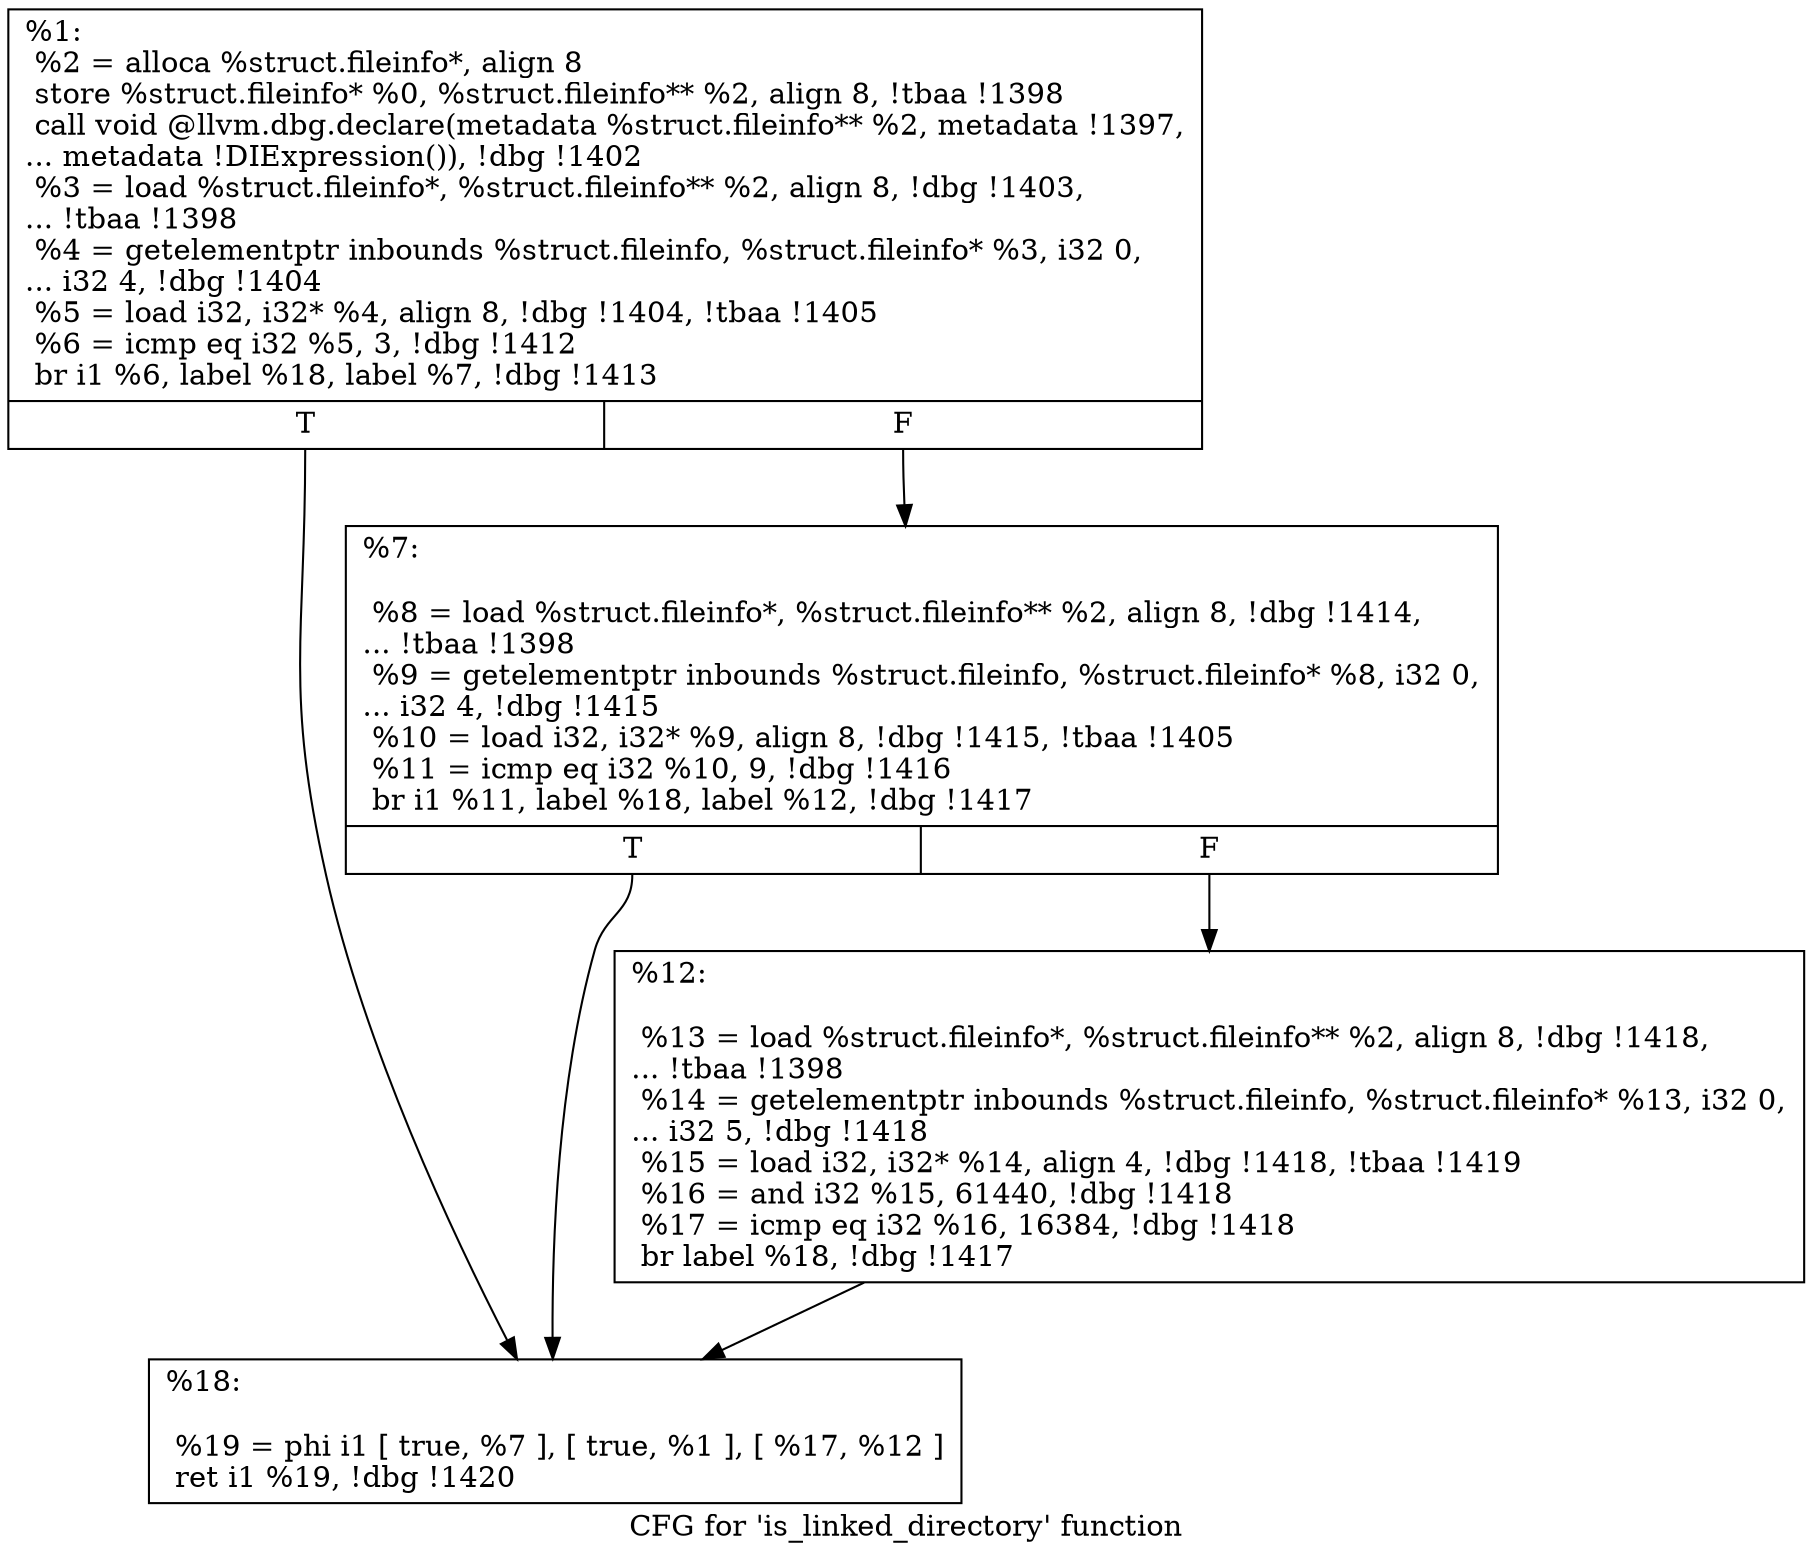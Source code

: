 digraph "CFG for 'is_linked_directory' function" {
	label="CFG for 'is_linked_directory' function";

	Node0x236b540 [shape=record,label="{%1:\l  %2 = alloca %struct.fileinfo*, align 8\l  store %struct.fileinfo* %0, %struct.fileinfo** %2, align 8, !tbaa !1398\l  call void @llvm.dbg.declare(metadata %struct.fileinfo** %2, metadata !1397,\l... metadata !DIExpression()), !dbg !1402\l  %3 = load %struct.fileinfo*, %struct.fileinfo** %2, align 8, !dbg !1403,\l... !tbaa !1398\l  %4 = getelementptr inbounds %struct.fileinfo, %struct.fileinfo* %3, i32 0,\l... i32 4, !dbg !1404\l  %5 = load i32, i32* %4, align 8, !dbg !1404, !tbaa !1405\l  %6 = icmp eq i32 %5, 3, !dbg !1412\l  br i1 %6, label %18, label %7, !dbg !1413\l|{<s0>T|<s1>F}}"];
	Node0x236b540:s0 -> Node0x236d090;
	Node0x236b540:s1 -> Node0x236cff0;
	Node0x236cff0 [shape=record,label="{%7:\l\l  %8 = load %struct.fileinfo*, %struct.fileinfo** %2, align 8, !dbg !1414,\l... !tbaa !1398\l  %9 = getelementptr inbounds %struct.fileinfo, %struct.fileinfo* %8, i32 0,\l... i32 4, !dbg !1415\l  %10 = load i32, i32* %9, align 8, !dbg !1415, !tbaa !1405\l  %11 = icmp eq i32 %10, 9, !dbg !1416\l  br i1 %11, label %18, label %12, !dbg !1417\l|{<s0>T|<s1>F}}"];
	Node0x236cff0:s0 -> Node0x236d090;
	Node0x236cff0:s1 -> Node0x236d040;
	Node0x236d040 [shape=record,label="{%12:\l\l  %13 = load %struct.fileinfo*, %struct.fileinfo** %2, align 8, !dbg !1418,\l... !tbaa !1398\l  %14 = getelementptr inbounds %struct.fileinfo, %struct.fileinfo* %13, i32 0,\l... i32 5, !dbg !1418\l  %15 = load i32, i32* %14, align 4, !dbg !1418, !tbaa !1419\l  %16 = and i32 %15, 61440, !dbg !1418\l  %17 = icmp eq i32 %16, 16384, !dbg !1418\l  br label %18, !dbg !1417\l}"];
	Node0x236d040 -> Node0x236d090;
	Node0x236d090 [shape=record,label="{%18:\l\l  %19 = phi i1 [ true, %7 ], [ true, %1 ], [ %17, %12 ]\l  ret i1 %19, !dbg !1420\l}"];
}
